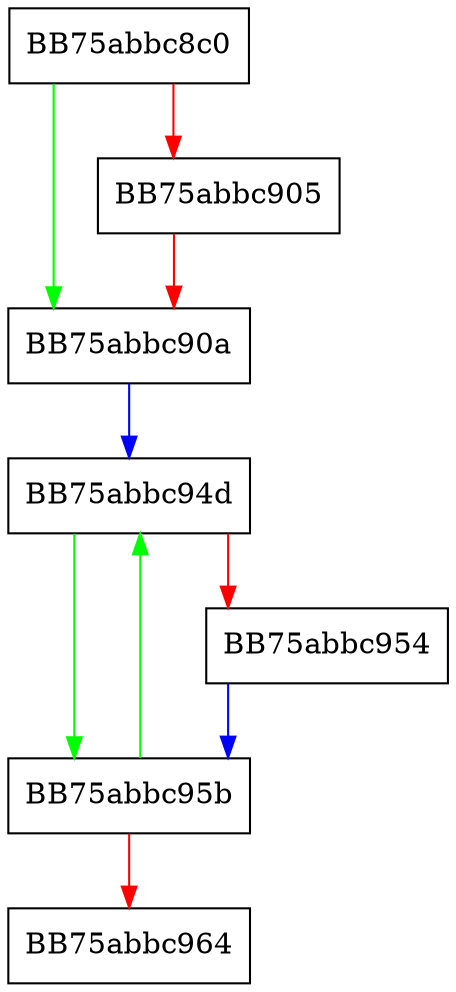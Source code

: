 digraph MMX_maskmovq {
  node [shape="box"];
  graph [splines=ortho];
  BB75abbc8c0 -> BB75abbc90a [color="green"];
  BB75abbc8c0 -> BB75abbc905 [color="red"];
  BB75abbc905 -> BB75abbc90a [color="red"];
  BB75abbc90a -> BB75abbc94d [color="blue"];
  BB75abbc94d -> BB75abbc95b [color="green"];
  BB75abbc94d -> BB75abbc954 [color="red"];
  BB75abbc954 -> BB75abbc95b [color="blue"];
  BB75abbc95b -> BB75abbc94d [color="green"];
  BB75abbc95b -> BB75abbc964 [color="red"];
}